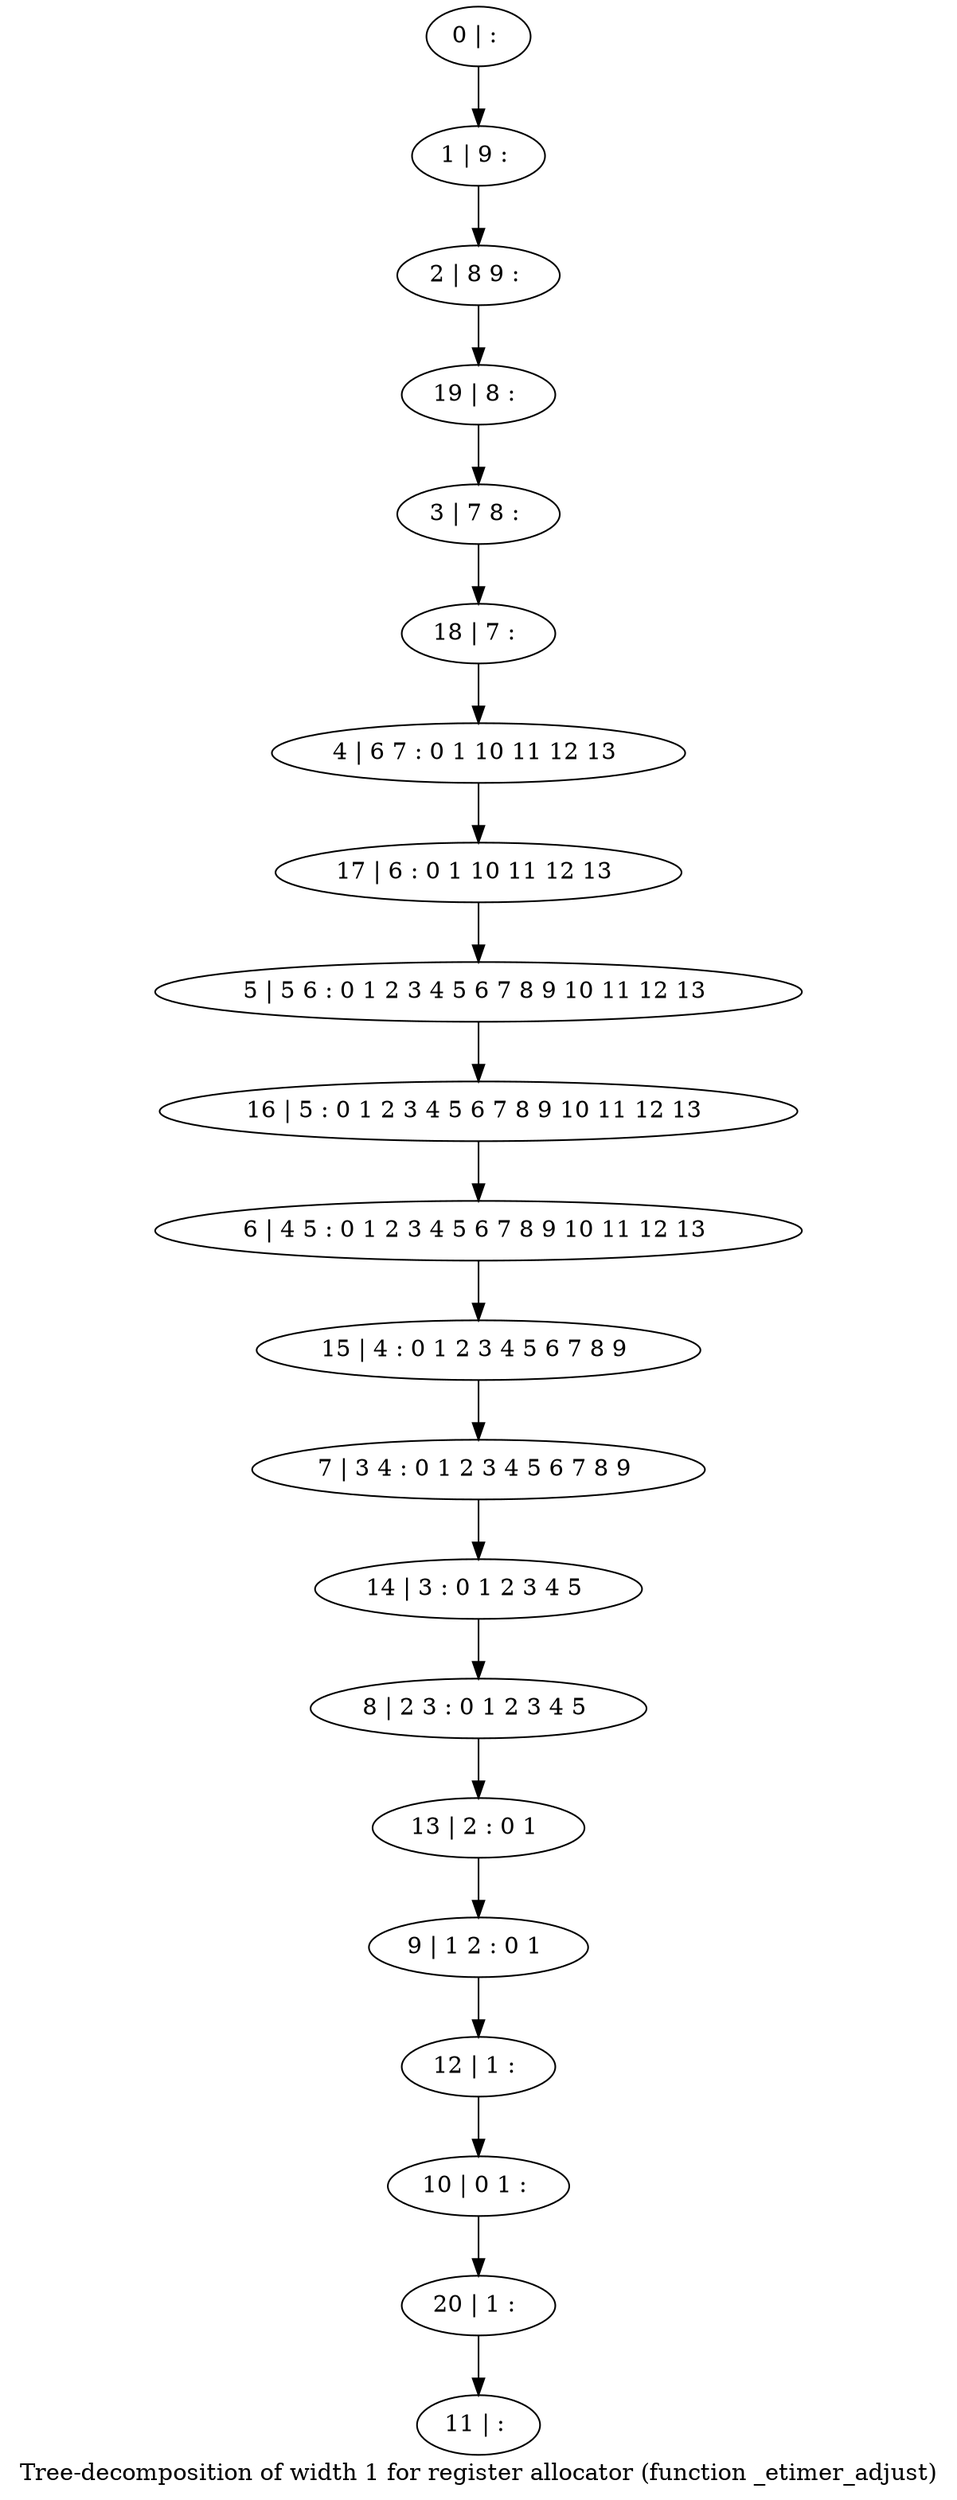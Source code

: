 digraph G {
graph [label="Tree-decomposition of width 1 for register allocator (function _etimer_adjust)"]
0[label="0 | : "];
1[label="1 | 9 : "];
2[label="2 | 8 9 : "];
3[label="3 | 7 8 : "];
4[label="4 | 6 7 : 0 1 10 11 12 13 "];
5[label="5 | 5 6 : 0 1 2 3 4 5 6 7 8 9 10 11 12 13 "];
6[label="6 | 4 5 : 0 1 2 3 4 5 6 7 8 9 10 11 12 13 "];
7[label="7 | 3 4 : 0 1 2 3 4 5 6 7 8 9 "];
8[label="8 | 2 3 : 0 1 2 3 4 5 "];
9[label="9 | 1 2 : 0 1 "];
10[label="10 | 0 1 : "];
11[label="11 | : "];
12[label="12 | 1 : "];
13[label="13 | 2 : 0 1 "];
14[label="14 | 3 : 0 1 2 3 4 5 "];
15[label="15 | 4 : 0 1 2 3 4 5 6 7 8 9 "];
16[label="16 | 5 : 0 1 2 3 4 5 6 7 8 9 10 11 12 13 "];
17[label="17 | 6 : 0 1 10 11 12 13 "];
18[label="18 | 7 : "];
19[label="19 | 8 : "];
20[label="20 | 1 : "];
0->1 ;
1->2 ;
12->10 ;
9->12 ;
13->9 ;
8->13 ;
14->8 ;
7->14 ;
15->7 ;
6->15 ;
16->6 ;
5->16 ;
17->5 ;
4->17 ;
18->4 ;
3->18 ;
19->3 ;
2->19 ;
20->11 ;
10->20 ;
}
